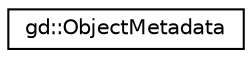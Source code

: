 digraph "Graphical Class Hierarchy"
{
  edge [fontname="Helvetica",fontsize="10",labelfontname="Helvetica",labelfontsize="10"];
  node [fontname="Helvetica",fontsize="10",shape=record];
  rankdir="LR";
  Node1 [label="gd::ObjectMetadata",height=0.2,width=0.4,color="black", fillcolor="white", style="filled",URL="$classgd_1_1_object_metadata.html",tooltip="Contains user-friendly information about an object type, and a function to create a new gd::Object of..."];
}
